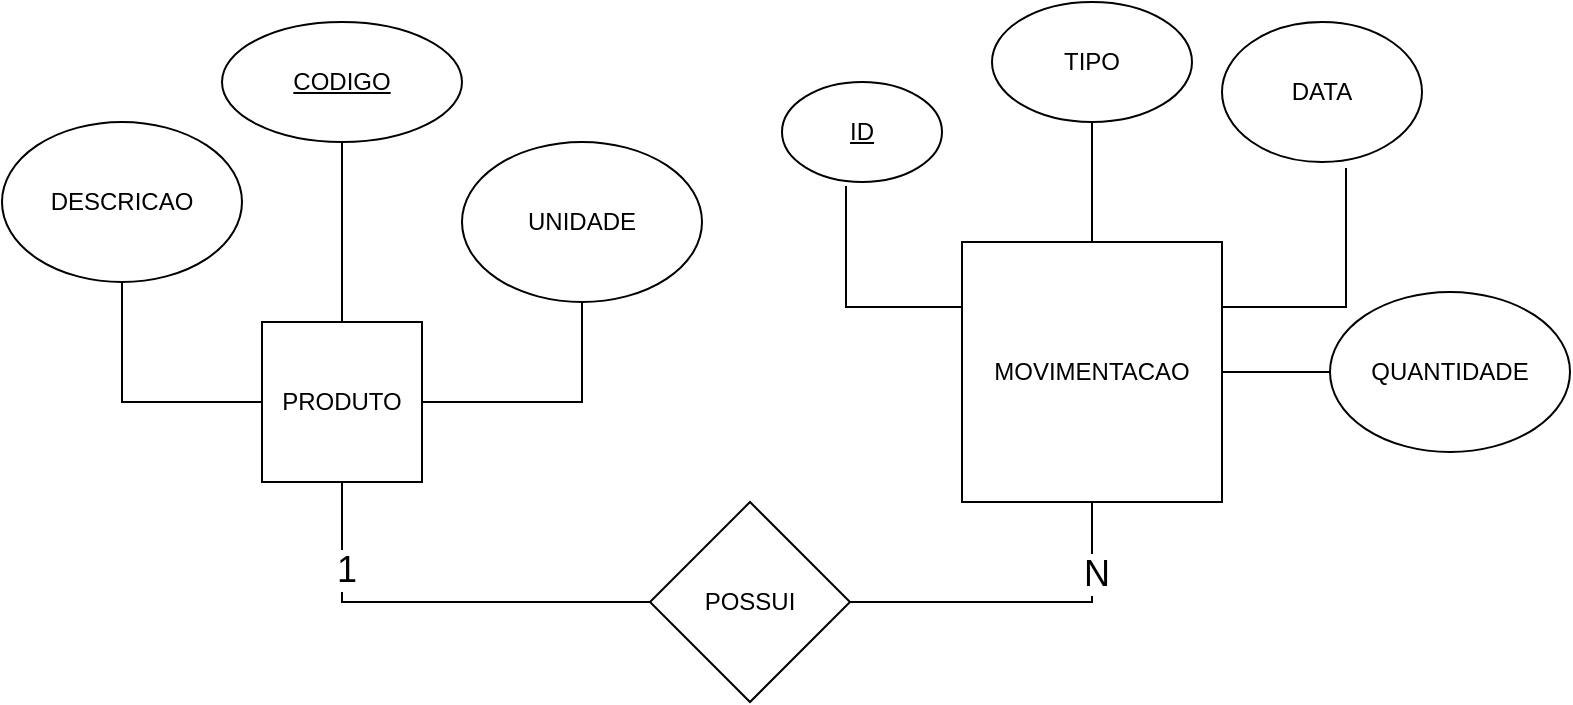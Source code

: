 <mxfile version="20.2.7" type="device"><diagram id="LZ0i72hLSwNTk0hLnBrw" name="Página-1"><mxGraphModel dx="1422" dy="762" grid="1" gridSize="10" guides="1" tooltips="1" connect="1" arrows="1" fold="1" page="1" pageScale="1" pageWidth="827" pageHeight="1169" math="0" shadow="0"><root><mxCell id="0"/><mxCell id="1" parent="0"/><mxCell id="1LKXlMhKCJQSlz6rgMDR-3" value="" style="edgeStyle=orthogonalEdgeStyle;rounded=0;orthogonalLoop=1;jettySize=auto;html=1;endArrow=none;endFill=0;" edge="1" parent="1" source="1LKXlMhKCJQSlz6rgMDR-1" target="1LKXlMhKCJQSlz6rgMDR-2"><mxGeometry relative="1" as="geometry"/></mxCell><mxCell id="1LKXlMhKCJQSlz6rgMDR-8" style="edgeStyle=orthogonalEdgeStyle;rounded=0;orthogonalLoop=1;jettySize=auto;html=1;exitX=0;exitY=0.5;exitDx=0;exitDy=0;entryX=0.5;entryY=1;entryDx=0;entryDy=0;endArrow=none;endFill=0;" edge="1" parent="1" source="1LKXlMhKCJQSlz6rgMDR-1" target="1LKXlMhKCJQSlz6rgMDR-7"><mxGeometry relative="1" as="geometry"/></mxCell><mxCell id="1LKXlMhKCJQSlz6rgMDR-12" style="edgeStyle=orthogonalEdgeStyle;rounded=0;orthogonalLoop=1;jettySize=auto;html=1;exitX=1;exitY=0.5;exitDx=0;exitDy=0;entryX=0.5;entryY=1;entryDx=0;entryDy=0;endArrow=none;endFill=0;" edge="1" parent="1" source="1LKXlMhKCJQSlz6rgMDR-1" target="1LKXlMhKCJQSlz6rgMDR-11"><mxGeometry relative="1" as="geometry"/></mxCell><mxCell id="1LKXlMhKCJQSlz6rgMDR-26" style="edgeStyle=orthogonalEdgeStyle;rounded=0;orthogonalLoop=1;jettySize=auto;html=1;exitX=0.5;exitY=1;exitDx=0;exitDy=0;entryX=0;entryY=0.5;entryDx=0;entryDy=0;endArrow=none;endFill=0;" edge="1" parent="1" source="1LKXlMhKCJQSlz6rgMDR-1" target="1LKXlMhKCJQSlz6rgMDR-25"><mxGeometry relative="1" as="geometry"/></mxCell><mxCell id="1LKXlMhKCJQSlz6rgMDR-28" value="1" style="edgeLabel;html=1;align=center;verticalAlign=middle;resizable=0;points=[];fontSize=18;" vertex="1" connectable="0" parent="1LKXlMhKCJQSlz6rgMDR-26"><mxGeometry x="-0.589" y="2" relative="1" as="geometry"><mxPoint as="offset"/></mxGeometry></mxCell><mxCell id="1LKXlMhKCJQSlz6rgMDR-1" value="PRODUTO" style="whiteSpace=wrap;html=1;aspect=fixed;" vertex="1" parent="1"><mxGeometry x="170" y="260" width="80" height="80" as="geometry"/></mxCell><mxCell id="1LKXlMhKCJQSlz6rgMDR-2" value="&lt;u&gt;CODIGO&lt;/u&gt;" style="ellipse;whiteSpace=wrap;html=1;" vertex="1" parent="1"><mxGeometry x="150" y="110" width="120" height="60" as="geometry"/></mxCell><mxCell id="1LKXlMhKCJQSlz6rgMDR-7" value="DESCRICAO" style="ellipse;whiteSpace=wrap;html=1;" vertex="1" parent="1"><mxGeometry x="40" y="160" width="120" height="80" as="geometry"/></mxCell><mxCell id="1LKXlMhKCJQSlz6rgMDR-11" value="UNIDADE" style="ellipse;whiteSpace=wrap;html=1;" vertex="1" parent="1"><mxGeometry x="270" y="170" width="120" height="80" as="geometry"/></mxCell><mxCell id="1LKXlMhKCJQSlz6rgMDR-20" style="edgeStyle=orthogonalEdgeStyle;rounded=0;orthogonalLoop=1;jettySize=auto;html=1;exitX=1;exitY=0.25;exitDx=0;exitDy=0;entryX=0.62;entryY=1.043;entryDx=0;entryDy=0;entryPerimeter=0;endArrow=none;endFill=0;" edge="1" parent="1" source="1LKXlMhKCJQSlz6rgMDR-13" target="1LKXlMhKCJQSlz6rgMDR-17"><mxGeometry relative="1" as="geometry"/></mxCell><mxCell id="1LKXlMhKCJQSlz6rgMDR-21" style="edgeStyle=orthogonalEdgeStyle;rounded=0;orthogonalLoop=1;jettySize=auto;html=1;exitX=0.5;exitY=0;exitDx=0;exitDy=0;entryX=0.5;entryY=1;entryDx=0;entryDy=0;endArrow=none;endFill=0;" edge="1" parent="1" source="1LKXlMhKCJQSlz6rgMDR-13" target="1LKXlMhKCJQSlz6rgMDR-16"><mxGeometry relative="1" as="geometry"/></mxCell><mxCell id="1LKXlMhKCJQSlz6rgMDR-22" style="edgeStyle=orthogonalEdgeStyle;rounded=0;orthogonalLoop=1;jettySize=auto;html=1;exitX=0;exitY=0.25;exitDx=0;exitDy=0;entryX=0.4;entryY=1.04;entryDx=0;entryDy=0;entryPerimeter=0;endArrow=none;endFill=0;" edge="1" parent="1" source="1LKXlMhKCJQSlz6rgMDR-13" target="1LKXlMhKCJQSlz6rgMDR-15"><mxGeometry relative="1" as="geometry"/></mxCell><mxCell id="1LKXlMhKCJQSlz6rgMDR-23" style="edgeStyle=orthogonalEdgeStyle;rounded=0;orthogonalLoop=1;jettySize=auto;html=1;exitX=1;exitY=0.5;exitDx=0;exitDy=0;entryX=0;entryY=0.5;entryDx=0;entryDy=0;endArrow=none;endFill=0;" edge="1" parent="1" source="1LKXlMhKCJQSlz6rgMDR-13" target="1LKXlMhKCJQSlz6rgMDR-18"><mxGeometry relative="1" as="geometry"/></mxCell><mxCell id="1LKXlMhKCJQSlz6rgMDR-13" value="MOVIMENTACAO" style="whiteSpace=wrap;html=1;aspect=fixed;" vertex="1" parent="1"><mxGeometry x="520" y="220" width="130" height="130" as="geometry"/></mxCell><mxCell id="1LKXlMhKCJQSlz6rgMDR-15" value="&lt;u&gt;ID&lt;/u&gt;" style="ellipse;whiteSpace=wrap;html=1;" vertex="1" parent="1"><mxGeometry x="430" y="140" width="80" height="50" as="geometry"/></mxCell><mxCell id="1LKXlMhKCJQSlz6rgMDR-16" value="TIPO" style="ellipse;whiteSpace=wrap;html=1;" vertex="1" parent="1"><mxGeometry x="535" y="100" width="100" height="60" as="geometry"/></mxCell><mxCell id="1LKXlMhKCJQSlz6rgMDR-17" value="DATA" style="ellipse;whiteSpace=wrap;html=1;" vertex="1" parent="1"><mxGeometry x="650" y="110" width="100" height="70" as="geometry"/></mxCell><mxCell id="1LKXlMhKCJQSlz6rgMDR-18" value="QUANTIDADE" style="ellipse;whiteSpace=wrap;html=1;" vertex="1" parent="1"><mxGeometry x="704" y="245" width="120" height="80" as="geometry"/></mxCell><mxCell id="1LKXlMhKCJQSlz6rgMDR-27" style="edgeStyle=orthogonalEdgeStyle;rounded=0;orthogonalLoop=1;jettySize=auto;html=1;exitX=1;exitY=0.5;exitDx=0;exitDy=0;entryX=0.5;entryY=1;entryDx=0;entryDy=0;endArrow=none;endFill=0;" edge="1" parent="1" source="1LKXlMhKCJQSlz6rgMDR-25" target="1LKXlMhKCJQSlz6rgMDR-13"><mxGeometry relative="1" as="geometry"/></mxCell><mxCell id="1LKXlMhKCJQSlz6rgMDR-30" value="N" style="edgeLabel;html=1;align=center;verticalAlign=middle;resizable=0;points=[];fontSize=18;" vertex="1" connectable="0" parent="1LKXlMhKCJQSlz6rgMDR-27"><mxGeometry x="0.58" y="-2" relative="1" as="geometry"><mxPoint as="offset"/></mxGeometry></mxCell><mxCell id="1LKXlMhKCJQSlz6rgMDR-25" value="POSSUI" style="rhombus;whiteSpace=wrap;html=1;" vertex="1" parent="1"><mxGeometry x="364" y="350" width="100" height="100" as="geometry"/></mxCell></root></mxGraphModel></diagram></mxfile>